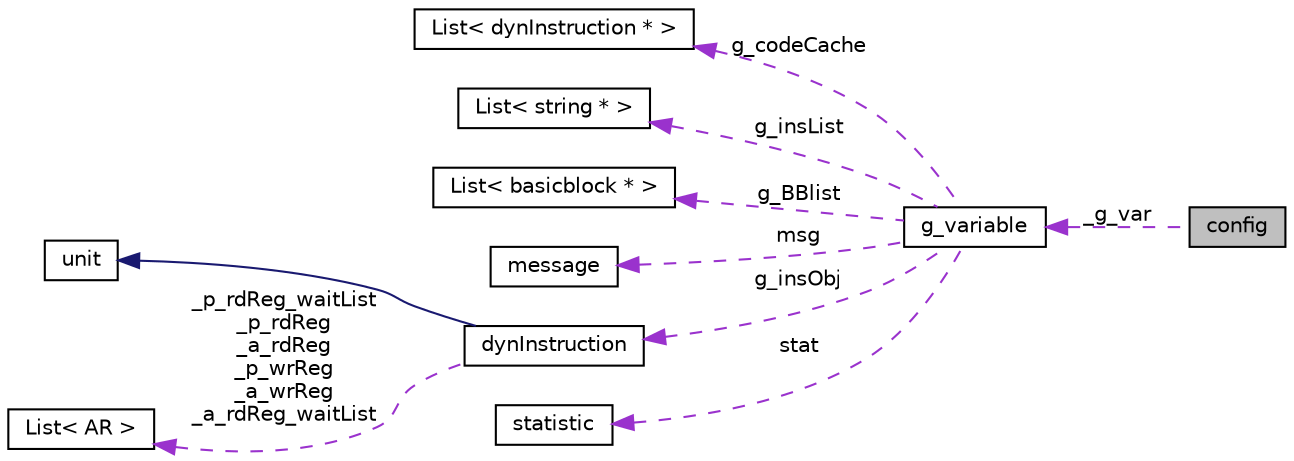 digraph G
{
  edge [fontname="Helvetica",fontsize="10",labelfontname="Helvetica",labelfontsize="10"];
  node [fontname="Helvetica",fontsize="10",shape=record];
  rankdir=LR;
  Node1 [label="config",height=0.2,width=0.4,color="black", fillcolor="grey75", style="filled" fontcolor="black"];
  Node2 -> Node1 [dir=back,color="darkorchid3",fontsize="10",style="dashed",label="_g_var",fontname="Helvetica"];
  Node2 [label="g_variable",height=0.2,width=0.4,color="black", fillcolor="white", style="filled",URL="$structg__variable.html"];
  Node3 -> Node2 [dir=back,color="darkorchid3",fontsize="10",style="dashed",label="g_codeCache",fontname="Helvetica"];
  Node3 [label="List\< dynInstruction * \>",height=0.2,width=0.4,color="black", fillcolor="white", style="filled",URL="$classList.html"];
  Node4 -> Node2 [dir=back,color="darkorchid3",fontsize="10",style="dashed",label="g_insList",fontname="Helvetica"];
  Node4 [label="List\< string * \>",height=0.2,width=0.4,color="black", fillcolor="white", style="filled",URL="$classList.html"];
  Node5 -> Node2 [dir=back,color="darkorchid3",fontsize="10",style="dashed",label="g_BBlist",fontname="Helvetica"];
  Node5 [label="List\< basicblock * \>",height=0.2,width=0.4,color="black", fillcolor="white", style="filled",URL="$classList.html"];
  Node6 -> Node2 [dir=back,color="darkorchid3",fontsize="10",style="dashed",label="msg",fontname="Helvetica"];
  Node6 [label="message",height=0.2,width=0.4,color="black", fillcolor="white", style="filled",URL="$classmessage.html"];
  Node7 -> Node2 [dir=back,color="darkorchid3",fontsize="10",style="dashed",label="g_insObj",fontname="Helvetica"];
  Node7 [label="dynInstruction",height=0.2,width=0.4,color="black", fillcolor="white", style="filled",URL="$classdynInstruction.html"];
  Node8 -> Node7 [dir=back,color="midnightblue",fontsize="10",style="solid",fontname="Helvetica"];
  Node8 [label="unit",height=0.2,width=0.4,color="black", fillcolor="white", style="filled",URL="$classunit.html"];
  Node9 -> Node7 [dir=back,color="darkorchid3",fontsize="10",style="dashed",label="_p_rdReg_waitList\n_p_rdReg\n_a_rdReg\n_p_wrReg\n_a_wrReg\n_a_rdReg_waitList",fontname="Helvetica"];
  Node9 [label="List\< AR \>",height=0.2,width=0.4,color="black", fillcolor="white", style="filled",URL="$classList.html"];
  Node10 -> Node2 [dir=back,color="darkorchid3",fontsize="10",style="dashed",label="stat",fontname="Helvetica"];
  Node10 [label="statistic",height=0.2,width=0.4,color="black", fillcolor="white", style="filled",URL="$classstatistic.html"];
}
